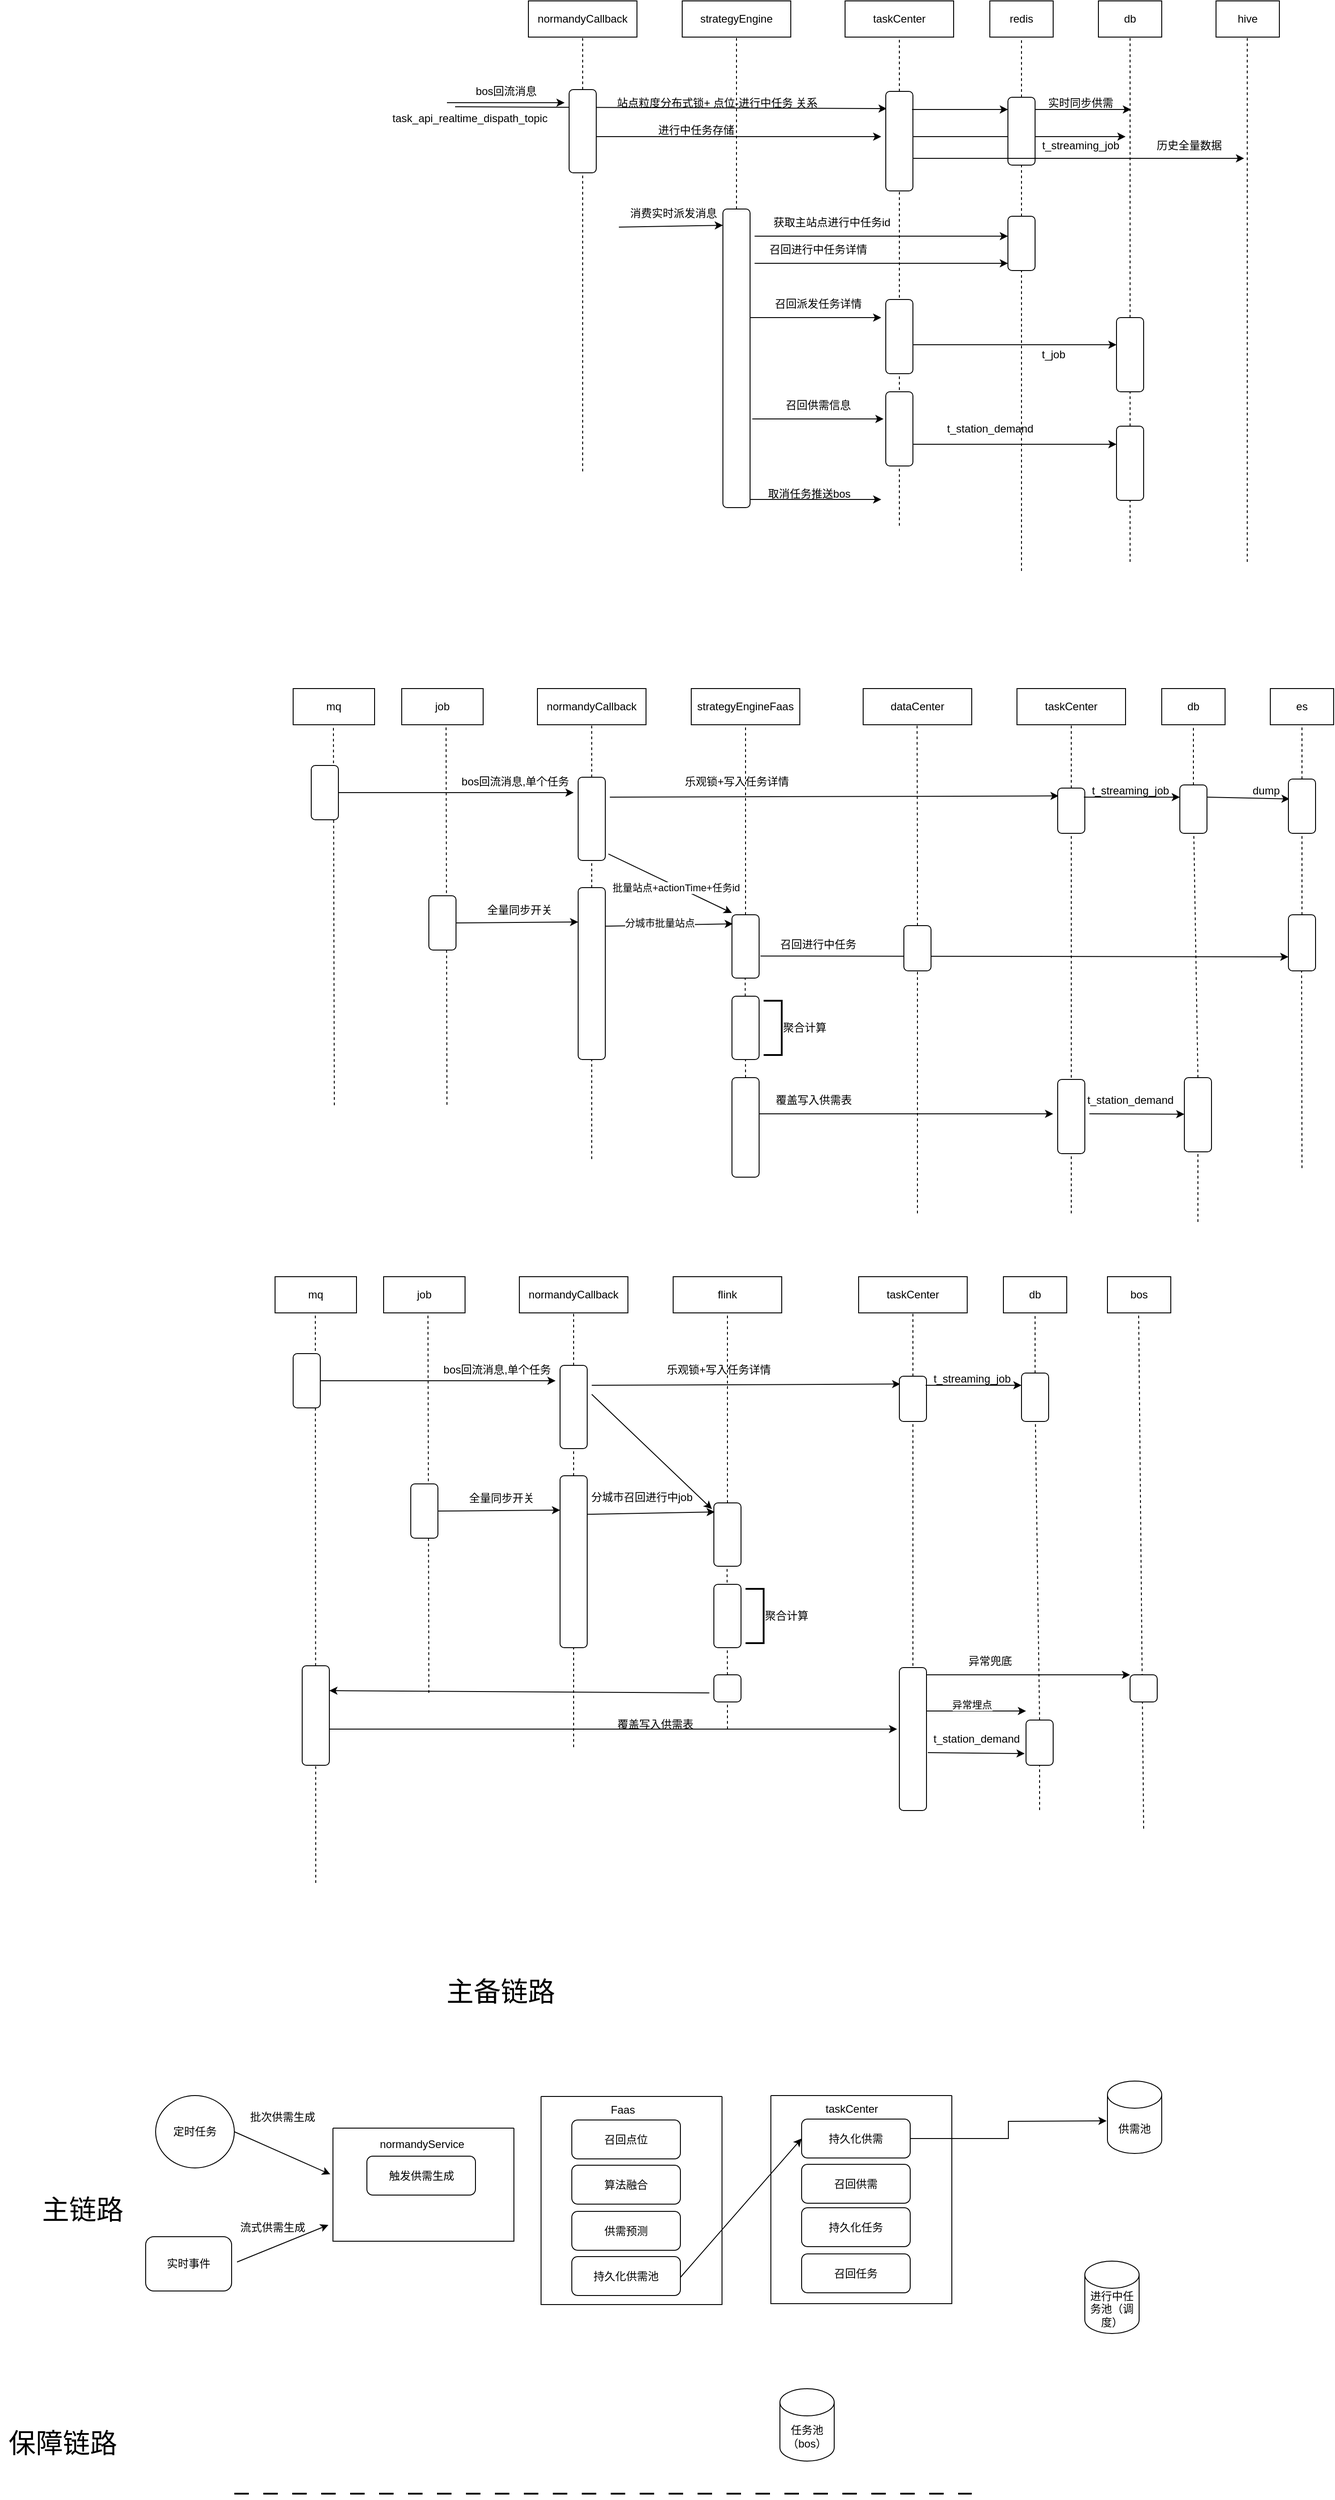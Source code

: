 <mxfile version="22.1.7" type="github">
  <diagram name="Page-1" id="b5c7aztyqT4D3_MfnT8D">
    <mxGraphModel dx="2362" dy="862" grid="0" gridSize="10" guides="1" tooltips="1" connect="1" arrows="1" fold="1" page="0" pageScale="1" pageWidth="850" pageHeight="1100" math="0" shadow="0">
      <root>
        <mxCell id="0" />
        <mxCell id="1" parent="0" />
        <mxCell id="7b0p1Mp8p-Ngd0mBVlGu-1" value="normandyCallback" style="rounded=0;whiteSpace=wrap;html=1;" parent="1" vertex="1">
          <mxGeometry x="90" y="80" width="120" height="40" as="geometry" />
        </mxCell>
        <mxCell id="7b0p1Mp8p-Ngd0mBVlGu-2" value="strategyEngine" style="rounded=0;whiteSpace=wrap;html=1;" parent="1" vertex="1">
          <mxGeometry x="260" y="80" width="120" height="40" as="geometry" />
        </mxCell>
        <mxCell id="7b0p1Mp8p-Ngd0mBVlGu-3" value="taskCenter" style="rounded=0;whiteSpace=wrap;html=1;" parent="1" vertex="1">
          <mxGeometry x="440" y="80" width="120" height="40" as="geometry" />
        </mxCell>
        <mxCell id="7b0p1Mp8p-Ngd0mBVlGu-5" value="redis" style="rounded=0;whiteSpace=wrap;html=1;" parent="1" vertex="1">
          <mxGeometry x="600" y="80" width="70" height="40" as="geometry" />
        </mxCell>
        <mxCell id="7b0p1Mp8p-Ngd0mBVlGu-7" value="" style="endArrow=none;dashed=1;html=1;rounded=0;entryX=0.5;entryY=1;entryDx=0;entryDy=0;" parent="1" source="7b0p1Mp8p-Ngd0mBVlGu-24" target="7b0p1Mp8p-Ngd0mBVlGu-1" edge="1">
          <mxGeometry width="50" height="50" relative="1" as="geometry">
            <mxPoint x="150" y="600" as="sourcePoint" />
            <mxPoint x="460" y="310" as="targetPoint" />
          </mxGeometry>
        </mxCell>
        <mxCell id="7b0p1Mp8p-Ngd0mBVlGu-8" value="" style="endArrow=none;dashed=1;html=1;rounded=0;entryX=0.5;entryY=1;entryDx=0;entryDy=0;" parent="1" source="7b0p1Mp8p-Ngd0mBVlGu-34" target="7b0p1Mp8p-Ngd0mBVlGu-2" edge="1">
          <mxGeometry width="50" height="50" relative="1" as="geometry">
            <mxPoint x="320" y="620" as="sourcePoint" />
            <mxPoint x="160" y="130" as="targetPoint" />
            <Array as="points" />
          </mxGeometry>
        </mxCell>
        <mxCell id="7b0p1Mp8p-Ngd0mBVlGu-10" value="" style="endArrow=none;dashed=1;html=1;rounded=0;" parent="1" source="7b0p1Mp8p-Ngd0mBVlGu-26" edge="1">
          <mxGeometry width="50" height="50" relative="1" as="geometry">
            <mxPoint x="499.5" y="610" as="sourcePoint" />
            <mxPoint x="500" y="120" as="targetPoint" />
            <Array as="points" />
          </mxGeometry>
        </mxCell>
        <mxCell id="7b0p1Mp8p-Ngd0mBVlGu-13" value="" style="endArrow=none;dashed=1;html=1;rounded=0;" parent="1" source="7b0p1Mp8p-Ngd0mBVlGu-28" edge="1">
          <mxGeometry width="50" height="50" relative="1" as="geometry">
            <mxPoint x="634.5" y="600" as="sourcePoint" />
            <mxPoint x="635" y="120" as="targetPoint" />
            <Array as="points" />
          </mxGeometry>
        </mxCell>
        <mxCell id="7b0p1Mp8p-Ngd0mBVlGu-15" value="" style="endArrow=classic;html=1;rounded=0;" parent="1" edge="1">
          <mxGeometry width="50" height="50" relative="1" as="geometry">
            <mxPoint y="192.5" as="sourcePoint" />
            <mxPoint x="130" y="192.5" as="targetPoint" />
          </mxGeometry>
        </mxCell>
        <mxCell id="7b0p1Mp8p-Ngd0mBVlGu-16" value="bos回流消息" style="text;html=1;align=center;verticalAlign=middle;resizable=0;points=[];autosize=1;strokeColor=none;fillColor=none;" parent="1" vertex="1">
          <mxGeometry x="20" y="165" width="90" height="30" as="geometry" />
        </mxCell>
        <mxCell id="7b0p1Mp8p-Ngd0mBVlGu-18" value="task_api_realtime_dispath_topic" style="text;html=1;align=center;verticalAlign=middle;resizable=0;points=[];autosize=1;strokeColor=none;fillColor=none;" parent="1" vertex="1">
          <mxGeometry x="-70" y="195" width="190" height="30" as="geometry" />
        </mxCell>
        <mxCell id="7b0p1Mp8p-Ngd0mBVlGu-20" value="" style="endArrow=classic;html=1;rounded=0;entryX=0.033;entryY=0.173;entryDx=0;entryDy=0;entryPerimeter=0;" parent="1" target="7b0p1Mp8p-Ngd0mBVlGu-26" edge="1">
          <mxGeometry width="50" height="50" relative="1" as="geometry">
            <mxPoint x="8.99" y="197.02" as="sourcePoint" />
            <mxPoint x="475.0" y="194.995" as="targetPoint" />
            <Array as="points" />
          </mxGeometry>
        </mxCell>
        <mxCell id="7b0p1Mp8p-Ngd0mBVlGu-21" value="站点粒度分布式锁+ 点位-进行中任务 关系&amp;nbsp;" style="text;html=1;align=center;verticalAlign=middle;resizable=0;points=[];autosize=1;strokeColor=none;fillColor=none;" parent="1" vertex="1">
          <mxGeometry x="175" y="178" width="250" height="30" as="geometry" />
        </mxCell>
        <mxCell id="7b0p1Mp8p-Ngd0mBVlGu-22" value="" style="endArrow=classic;html=1;rounded=0;" parent="1" edge="1">
          <mxGeometry width="50" height="50" relative="1" as="geometry">
            <mxPoint x="150" y="230" as="sourcePoint" />
            <mxPoint x="480" y="230" as="targetPoint" />
          </mxGeometry>
        </mxCell>
        <mxCell id="7b0p1Mp8p-Ngd0mBVlGu-23" value="进行中任务存储" style="text;html=1;align=center;verticalAlign=middle;resizable=0;points=[];autosize=1;strokeColor=none;fillColor=none;" parent="1" vertex="1">
          <mxGeometry x="220" y="208" width="110" height="30" as="geometry" />
        </mxCell>
        <mxCell id="7b0p1Mp8p-Ngd0mBVlGu-25" value="" style="endArrow=none;dashed=1;html=1;rounded=0;entryX=0.5;entryY=1;entryDx=0;entryDy=0;" parent="1" target="7b0p1Mp8p-Ngd0mBVlGu-24" edge="1">
          <mxGeometry width="50" height="50" relative="1" as="geometry">
            <mxPoint x="150" y="600" as="sourcePoint" />
            <mxPoint x="150" y="120" as="targetPoint" />
          </mxGeometry>
        </mxCell>
        <mxCell id="7b0p1Mp8p-Ngd0mBVlGu-24" value="" style="rounded=1;whiteSpace=wrap;html=1;" parent="1" vertex="1">
          <mxGeometry x="135" y="178" width="30" height="92" as="geometry" />
        </mxCell>
        <mxCell id="7b0p1Mp8p-Ngd0mBVlGu-27" value="" style="endArrow=none;dashed=1;html=1;rounded=0;" parent="1" target="7b0p1Mp8p-Ngd0mBVlGu-26" edge="1">
          <mxGeometry width="50" height="50" relative="1" as="geometry">
            <mxPoint x="500" y="660" as="sourcePoint" />
            <mxPoint x="500" y="120" as="targetPoint" />
            <Array as="points" />
          </mxGeometry>
        </mxCell>
        <mxCell id="7b0p1Mp8p-Ngd0mBVlGu-26" value="" style="rounded=1;whiteSpace=wrap;html=1;" parent="1" vertex="1">
          <mxGeometry x="485" y="180" width="30" height="110" as="geometry" />
        </mxCell>
        <mxCell id="7b0p1Mp8p-Ngd0mBVlGu-29" value="" style="endArrow=classic;html=1;rounded=0;entryX=0.958;entryY=0.933;entryDx=0;entryDy=0;entryPerimeter=0;" parent="1" target="7b0p1Mp8p-Ngd0mBVlGu-30" edge="1">
          <mxGeometry width="50" height="50" relative="1" as="geometry">
            <mxPoint x="190" y="330" as="sourcePoint" />
            <mxPoint x="325" y="330" as="targetPoint" />
          </mxGeometry>
        </mxCell>
        <mxCell id="7b0p1Mp8p-Ngd0mBVlGu-30" value="消费实时派发消息" style="text;html=1;align=center;verticalAlign=middle;resizable=0;points=[];autosize=1;strokeColor=none;fillColor=none;" parent="1" vertex="1">
          <mxGeometry x="190" y="300" width="120" height="30" as="geometry" />
        </mxCell>
        <mxCell id="7b0p1Mp8p-Ngd0mBVlGu-35" value="" style="endArrow=none;dashed=1;html=1;rounded=0;entryX=0.5;entryY=1;entryDx=0;entryDy=0;" parent="1" target="7b0p1Mp8p-Ngd0mBVlGu-34" edge="1">
          <mxGeometry width="50" height="50" relative="1" as="geometry">
            <mxPoint x="320" y="620" as="sourcePoint" />
            <mxPoint x="320" y="120" as="targetPoint" />
            <Array as="points" />
          </mxGeometry>
        </mxCell>
        <mxCell id="7b0p1Mp8p-Ngd0mBVlGu-34" value="" style="rounded=1;whiteSpace=wrap;html=1;" parent="1" vertex="1">
          <mxGeometry x="305" y="310" width="30" height="330" as="geometry" />
        </mxCell>
        <mxCell id="7b0p1Mp8p-Ngd0mBVlGu-38" value="" style="endArrow=classic;html=1;rounded=0;" parent="1" edge="1">
          <mxGeometry width="50" height="50" relative="1" as="geometry">
            <mxPoint x="340" y="340" as="sourcePoint" />
            <mxPoint x="620" y="340" as="targetPoint" />
          </mxGeometry>
        </mxCell>
        <mxCell id="7b0p1Mp8p-Ngd0mBVlGu-39" value="获取主站点进行中任务id" style="text;html=1;align=center;verticalAlign=middle;resizable=0;points=[];autosize=1;strokeColor=none;fillColor=none;" parent="1" vertex="1">
          <mxGeometry x="350" y="310" width="150" height="30" as="geometry" />
        </mxCell>
        <mxCell id="7b0p1Mp8p-Ngd0mBVlGu-40" value="" style="rounded=1;whiteSpace=wrap;html=1;" parent="1" vertex="1">
          <mxGeometry x="485" y="410" width="30" height="82" as="geometry" />
        </mxCell>
        <mxCell id="7b0p1Mp8p-Ngd0mBVlGu-41" value="" style="endArrow=classic;html=1;rounded=0;" parent="1" edge="1">
          <mxGeometry width="50" height="50" relative="1" as="geometry">
            <mxPoint x="335" y="430" as="sourcePoint" />
            <mxPoint x="480" y="430" as="targetPoint" />
          </mxGeometry>
        </mxCell>
        <mxCell id="7b0p1Mp8p-Ngd0mBVlGu-42" value="召回派发任务详情" style="text;html=1;align=center;verticalAlign=middle;resizable=0;points=[];autosize=1;strokeColor=none;fillColor=none;" parent="1" vertex="1">
          <mxGeometry x="350" y="400" width="120" height="30" as="geometry" />
        </mxCell>
        <mxCell id="7b0p1Mp8p-Ngd0mBVlGu-43" value="db" style="rounded=0;whiteSpace=wrap;html=1;" parent="1" vertex="1">
          <mxGeometry x="720" y="80" width="70" height="40" as="geometry" />
        </mxCell>
        <mxCell id="7b0p1Mp8p-Ngd0mBVlGu-44" value="" style="endArrow=classic;html=1;rounded=0;" parent="1" edge="1">
          <mxGeometry width="50" height="50" relative="1" as="geometry">
            <mxPoint x="515" y="230" as="sourcePoint" />
            <mxPoint x="750" y="230" as="targetPoint" />
          </mxGeometry>
        </mxCell>
        <mxCell id="7b0p1Mp8p-Ngd0mBVlGu-45" value="" style="endArrow=none;dashed=1;html=1;rounded=0;entryX=0.5;entryY=1;entryDx=0;entryDy=0;" parent="1" target="7b0p1Mp8p-Ngd0mBVlGu-43" edge="1">
          <mxGeometry width="50" height="50" relative="1" as="geometry">
            <mxPoint x="755" y="700" as="sourcePoint" />
            <mxPoint x="760" y="208" as="targetPoint" />
            <Array as="points" />
          </mxGeometry>
        </mxCell>
        <mxCell id="7b0p1Mp8p-Ngd0mBVlGu-47" value="" style="endArrow=classic;html=1;rounded=0;" parent="1" edge="1">
          <mxGeometry width="50" height="50" relative="1" as="geometry">
            <mxPoint x="515" y="460" as="sourcePoint" />
            <mxPoint x="740" y="460" as="targetPoint" />
          </mxGeometry>
        </mxCell>
        <mxCell id="7b0p1Mp8p-Ngd0mBVlGu-52" value="" style="rounded=1;whiteSpace=wrap;html=1;" parent="1" vertex="1">
          <mxGeometry x="740" y="430" width="30" height="82" as="geometry" />
        </mxCell>
        <mxCell id="7b0p1Mp8p-Ngd0mBVlGu-56" value="t_job" style="text;html=1;align=center;verticalAlign=middle;resizable=0;points=[];autosize=1;strokeColor=none;fillColor=none;" parent="1" vertex="1">
          <mxGeometry x="645" y="456" width="50" height="30" as="geometry" />
        </mxCell>
        <mxCell id="7b0p1Mp8p-Ngd0mBVlGu-57" value="" style="endArrow=none;dashed=1;html=1;rounded=0;" parent="1" source="7b0p1Mp8p-Ngd0mBVlGu-37" target="7b0p1Mp8p-Ngd0mBVlGu-28" edge="1">
          <mxGeometry width="50" height="50" relative="1" as="geometry">
            <mxPoint x="634.5" y="600" as="sourcePoint" />
            <mxPoint x="635" y="120" as="targetPoint" />
            <Array as="points" />
          </mxGeometry>
        </mxCell>
        <mxCell id="7b0p1Mp8p-Ngd0mBVlGu-28" value="" style="rounded=1;whiteSpace=wrap;html=1;" parent="1" vertex="1">
          <mxGeometry x="620" y="186.5" width="30" height="75" as="geometry" />
        </mxCell>
        <mxCell id="7b0p1Mp8p-Ngd0mBVlGu-59" value="" style="endArrow=none;dashed=1;html=1;rounded=0;" parent="1" target="7b0p1Mp8p-Ngd0mBVlGu-37" edge="1">
          <mxGeometry width="50" height="50" relative="1" as="geometry">
            <mxPoint x="635" y="710" as="sourcePoint" />
            <mxPoint x="635" y="225" as="targetPoint" />
            <Array as="points" />
          </mxGeometry>
        </mxCell>
        <mxCell id="7b0p1Mp8p-Ngd0mBVlGu-37" value="" style="rounded=1;whiteSpace=wrap;html=1;" parent="1" vertex="1">
          <mxGeometry x="620" y="318" width="30" height="60" as="geometry" />
        </mxCell>
        <mxCell id="7b0p1Mp8p-Ngd0mBVlGu-60" value="" style="rounded=1;whiteSpace=wrap;html=1;" parent="1" vertex="1">
          <mxGeometry x="485" y="512" width="30" height="82" as="geometry" />
        </mxCell>
        <mxCell id="7b0p1Mp8p-Ngd0mBVlGu-61" value="召回供需信息" style="text;html=1;align=center;verticalAlign=middle;resizable=0;points=[];autosize=1;strokeColor=none;fillColor=none;" parent="1" vertex="1">
          <mxGeometry x="360" y="512" width="100" height="30" as="geometry" />
        </mxCell>
        <mxCell id="7b0p1Mp8p-Ngd0mBVlGu-62" value="" style="endArrow=classic;html=1;rounded=0;" parent="1" edge="1">
          <mxGeometry width="50" height="50" relative="1" as="geometry">
            <mxPoint x="337.5" y="542" as="sourcePoint" />
            <mxPoint x="482.5" y="542" as="targetPoint" />
          </mxGeometry>
        </mxCell>
        <mxCell id="7b0p1Mp8p-Ngd0mBVlGu-63" value="" style="rounded=1;whiteSpace=wrap;html=1;" parent="1" vertex="1">
          <mxGeometry x="740" y="550" width="30" height="82" as="geometry" />
        </mxCell>
        <mxCell id="7b0p1Mp8p-Ngd0mBVlGu-64" value="" style="endArrow=classic;html=1;rounded=0;" parent="1" edge="1">
          <mxGeometry width="50" height="50" relative="1" as="geometry">
            <mxPoint x="515" y="570" as="sourcePoint" />
            <mxPoint x="740" y="570" as="targetPoint" />
          </mxGeometry>
        </mxCell>
        <mxCell id="7b0p1Mp8p-Ngd0mBVlGu-65" value="t_station_demand" style="text;html=1;align=center;verticalAlign=middle;resizable=0;points=[];autosize=1;strokeColor=none;fillColor=none;" parent="1" vertex="1">
          <mxGeometry x="540" y="538" width="120" height="30" as="geometry" />
        </mxCell>
        <mxCell id="7b0p1Mp8p-Ngd0mBVlGu-66" value="" style="endArrow=classic;html=1;rounded=0;" parent="1" edge="1">
          <mxGeometry width="50" height="50" relative="1" as="geometry">
            <mxPoint x="335" y="631" as="sourcePoint" />
            <mxPoint x="480" y="631" as="targetPoint" />
          </mxGeometry>
        </mxCell>
        <mxCell id="7b0p1Mp8p-Ngd0mBVlGu-67" value="取消任务推送bos" style="text;html=1;align=center;verticalAlign=middle;resizable=0;points=[];autosize=1;strokeColor=none;fillColor=none;" parent="1" vertex="1">
          <mxGeometry x="345" y="610" width="110" height="30" as="geometry" />
        </mxCell>
        <mxCell id="7b0p1Mp8p-Ngd0mBVlGu-72" value="" style="endArrow=classic;html=1;rounded=0;" parent="1" edge="1">
          <mxGeometry width="50" height="50" relative="1" as="geometry">
            <mxPoint x="340" y="370" as="sourcePoint" />
            <mxPoint x="620" y="370" as="targetPoint" />
          </mxGeometry>
        </mxCell>
        <mxCell id="7b0p1Mp8p-Ngd0mBVlGu-73" value="召回进行中任务详情" style="text;html=1;align=center;verticalAlign=middle;resizable=0;points=[];autosize=1;strokeColor=none;fillColor=none;" parent="1" vertex="1">
          <mxGeometry x="345" y="340" width="130" height="30" as="geometry" />
        </mxCell>
        <mxCell id="7b0p1Mp8p-Ngd0mBVlGu-74" value="" style="endArrow=classic;html=1;rounded=0;entryX=0.033;entryY=0.6;entryDx=0;entryDy=0;entryPerimeter=0;" parent="1" edge="1">
          <mxGeometry width="50" height="50" relative="1" as="geometry">
            <mxPoint x="514" y="200" as="sourcePoint" />
            <mxPoint x="620" y="200" as="targetPoint" />
          </mxGeometry>
        </mxCell>
        <mxCell id="7b0p1Mp8p-Ngd0mBVlGu-77" value="t_streaming_job" style="text;html=1;align=center;verticalAlign=middle;resizable=0;points=[];autosize=1;strokeColor=none;fillColor=none;" parent="1" vertex="1">
          <mxGeometry x="645" y="225" width="110" height="30" as="geometry" />
        </mxCell>
        <mxCell id="7b0p1Mp8p-Ngd0mBVlGu-78" value="" style="endArrow=classic;html=1;rounded=0;entryX=0.033;entryY=0.6;entryDx=0;entryDy=0;entryPerimeter=0;" parent="1" edge="1">
          <mxGeometry width="50" height="50" relative="1" as="geometry">
            <mxPoint x="650" y="200" as="sourcePoint" />
            <mxPoint x="756" y="200" as="targetPoint" />
          </mxGeometry>
        </mxCell>
        <mxCell id="7b0p1Mp8p-Ngd0mBVlGu-79" value="实时同步供需" style="text;html=1;align=center;verticalAlign=middle;resizable=0;points=[];autosize=1;strokeColor=none;fillColor=none;" parent="1" vertex="1">
          <mxGeometry x="650" y="177.5" width="100" height="30" as="geometry" />
        </mxCell>
        <mxCell id="7b0p1Mp8p-Ngd0mBVlGu-81" value="hive" style="rounded=0;whiteSpace=wrap;html=1;" parent="1" vertex="1">
          <mxGeometry x="850" y="80" width="70" height="40" as="geometry" />
        </mxCell>
        <mxCell id="7b0p1Mp8p-Ngd0mBVlGu-82" value="" style="endArrow=none;dashed=1;html=1;rounded=0;entryX=0.5;entryY=1;entryDx=0;entryDy=0;" parent="1" edge="1">
          <mxGeometry width="50" height="50" relative="1" as="geometry">
            <mxPoint x="884.5" y="700" as="sourcePoint" />
            <mxPoint x="884.5" y="120" as="targetPoint" />
            <Array as="points" />
          </mxGeometry>
        </mxCell>
        <mxCell id="7b0p1Mp8p-Ngd0mBVlGu-84" value="" style="endArrow=classic;html=1;rounded=0;" parent="1" edge="1">
          <mxGeometry width="50" height="50" relative="1" as="geometry">
            <mxPoint x="515" y="254" as="sourcePoint" />
            <mxPoint x="881" y="254" as="targetPoint" />
          </mxGeometry>
        </mxCell>
        <mxCell id="7b0p1Mp8p-Ngd0mBVlGu-85" value="历史全量数据" style="text;html=1;align=center;verticalAlign=middle;resizable=0;points=[];autosize=1;strokeColor=none;fillColor=none;" parent="1" vertex="1">
          <mxGeometry x="770" y="225" width="100" height="30" as="geometry" />
        </mxCell>
        <mxCell id="x3i6QHXwzPUDBxG21b24-1" value="normandyCallback" style="rounded=0;whiteSpace=wrap;html=1;" parent="1" vertex="1">
          <mxGeometry x="100" y="840" width="120" height="40" as="geometry" />
        </mxCell>
        <mxCell id="x3i6QHXwzPUDBxG21b24-2" value="strategyEngineFaas" style="rounded=0;whiteSpace=wrap;html=1;" parent="1" vertex="1">
          <mxGeometry x="270" y="840" width="120" height="40" as="geometry" />
        </mxCell>
        <mxCell id="x3i6QHXwzPUDBxG21b24-3" value="taskCenter" style="rounded=0;whiteSpace=wrap;html=1;" parent="1" vertex="1">
          <mxGeometry x="630" y="840" width="120" height="40" as="geometry" />
        </mxCell>
        <mxCell id="x3i6QHXwzPUDBxG21b24-4" value="db" style="rounded=0;whiteSpace=wrap;html=1;" parent="1" vertex="1">
          <mxGeometry x="790" y="840" width="70" height="40" as="geometry" />
        </mxCell>
        <mxCell id="x3i6QHXwzPUDBxG21b24-5" value="" style="endArrow=none;dashed=1;html=1;rounded=0;entryX=0.5;entryY=1;entryDx=0;entryDy=0;" parent="1" source="x3i6QHXwzPUDBxG21b24-17" target="x3i6QHXwzPUDBxG21b24-1" edge="1">
          <mxGeometry width="50" height="50" relative="1" as="geometry">
            <mxPoint x="160" y="1360" as="sourcePoint" />
            <mxPoint x="470" y="1070" as="targetPoint" />
          </mxGeometry>
        </mxCell>
        <mxCell id="x3i6QHXwzPUDBxG21b24-6" value="" style="endArrow=none;dashed=1;html=1;rounded=0;entryX=0.5;entryY=1;entryDx=0;entryDy=0;" parent="1" source="x3i6QHXwzPUDBxG21b24-23" target="x3i6QHXwzPUDBxG21b24-2" edge="1">
          <mxGeometry width="50" height="50" relative="1" as="geometry">
            <mxPoint x="330" y="1360" as="sourcePoint" />
            <mxPoint x="170" y="890" as="targetPoint" />
            <Array as="points" />
          </mxGeometry>
        </mxCell>
        <mxCell id="x3i6QHXwzPUDBxG21b24-7" value="" style="endArrow=none;dashed=1;html=1;rounded=0;" parent="1" source="x3i6QHXwzPUDBxG21b24-19" edge="1">
          <mxGeometry width="50" height="50" relative="1" as="geometry">
            <mxPoint x="689.5" y="1370" as="sourcePoint" />
            <mxPoint x="690" y="880" as="targetPoint" />
            <Array as="points" />
          </mxGeometry>
        </mxCell>
        <mxCell id="x3i6QHXwzPUDBxG21b24-8" value="" style="endArrow=none;dashed=1;html=1;rounded=0;" parent="1" source="x3i6QHXwzPUDBxG21b24-36" edge="1">
          <mxGeometry width="50" height="50" relative="1" as="geometry">
            <mxPoint x="824.5" y="1360" as="sourcePoint" />
            <mxPoint x="825" y="880" as="targetPoint" />
            <Array as="points" />
          </mxGeometry>
        </mxCell>
        <mxCell id="x3i6QHXwzPUDBxG21b24-9" value="" style="endArrow=classic;html=1;rounded=0;exitX=1;exitY=0.5;exitDx=0;exitDy=0;" parent="1" source="x3i6QHXwzPUDBxG21b24-141" edge="1">
          <mxGeometry width="50" height="50" relative="1" as="geometry">
            <mxPoint x="10" y="952.5" as="sourcePoint" />
            <mxPoint x="140" y="955" as="targetPoint" />
          </mxGeometry>
        </mxCell>
        <mxCell id="x3i6QHXwzPUDBxG21b24-10" value="bos回流消息,单个任务" style="text;html=1;align=center;verticalAlign=middle;resizable=0;points=[];autosize=1;strokeColor=none;fillColor=none;" parent="1" vertex="1">
          <mxGeometry x="5" y="928" width="140" height="30" as="geometry" />
        </mxCell>
        <mxCell id="x3i6QHXwzPUDBxG21b24-12" value="" style="endArrow=classic;html=1;rounded=0;entryX=0.033;entryY=0.173;entryDx=0;entryDy=0;entryPerimeter=0;" parent="1" target="x3i6QHXwzPUDBxG21b24-19" edge="1">
          <mxGeometry width="50" height="50" relative="1" as="geometry">
            <mxPoint x="180" y="960" as="sourcePoint" />
            <mxPoint x="485.0" y="954.995" as="targetPoint" />
            <Array as="points" />
          </mxGeometry>
        </mxCell>
        <mxCell id="x3i6QHXwzPUDBxG21b24-13" value="乐观锁+写入任务详情" style="text;html=1;align=center;verticalAlign=middle;resizable=0;points=[];autosize=1;strokeColor=none;fillColor=none;" parent="1" vertex="1">
          <mxGeometry x="250" y="928" width="140" height="30" as="geometry" />
        </mxCell>
        <mxCell id="x3i6QHXwzPUDBxG21b24-16" value="" style="endArrow=none;dashed=1;html=1;rounded=0;entryX=0.5;entryY=1;entryDx=0;entryDy=0;" parent="1" source="x3i6QHXwzPUDBxG21b24-87" target="x3i6QHXwzPUDBxG21b24-17" edge="1">
          <mxGeometry width="50" height="50" relative="1" as="geometry">
            <mxPoint x="160" y="1360" as="sourcePoint" />
            <mxPoint x="160" y="880" as="targetPoint" />
          </mxGeometry>
        </mxCell>
        <mxCell id="x3i6QHXwzPUDBxG21b24-17" value="" style="rounded=1;whiteSpace=wrap;html=1;" parent="1" vertex="1">
          <mxGeometry x="145" y="938" width="30" height="92" as="geometry" />
        </mxCell>
        <mxCell id="x3i6QHXwzPUDBxG21b24-18" value="" style="endArrow=none;dashed=1;html=1;rounded=0;" parent="1" target="x3i6QHXwzPUDBxG21b24-19" edge="1">
          <mxGeometry width="50" height="50" relative="1" as="geometry">
            <mxPoint x="690" y="1420" as="sourcePoint" />
            <mxPoint x="690" y="880" as="targetPoint" />
            <Array as="points" />
          </mxGeometry>
        </mxCell>
        <mxCell id="x3i6QHXwzPUDBxG21b24-19" value="" style="rounded=1;whiteSpace=wrap;html=1;" parent="1" vertex="1">
          <mxGeometry x="675" y="950" width="30" height="50" as="geometry" />
        </mxCell>
        <mxCell id="x3i6QHXwzPUDBxG21b24-20" value="" style="endArrow=classic;html=1;rounded=0;entryX=0.958;entryY=0.933;entryDx=0;entryDy=0;entryPerimeter=0;exitX=1.113;exitY=0.922;exitDx=0;exitDy=0;exitPerimeter=0;" parent="1" source="x3i6QHXwzPUDBxG21b24-17" edge="1">
          <mxGeometry width="50" height="50" relative="1" as="geometry">
            <mxPoint x="200" y="1090" as="sourcePoint" />
            <mxPoint x="314.96" y="1087.99" as="targetPoint" />
          </mxGeometry>
        </mxCell>
        <mxCell id="x3i6QHXwzPUDBxG21b24-60" value="批量站点+actionTime+任务id" style="edgeLabel;html=1;align=center;verticalAlign=middle;resizable=0;points=[];" parent="x3i6QHXwzPUDBxG21b24-20" vertex="1" connectable="0">
          <mxGeometry x="-0.253" y="-1" relative="1" as="geometry">
            <mxPoint x="24" y="12" as="offset" />
          </mxGeometry>
        </mxCell>
        <mxCell id="x3i6QHXwzPUDBxG21b24-24" value="" style="endArrow=classic;html=1;rounded=0;entryX=0;entryY=0.75;entryDx=0;entryDy=0;exitX=1.047;exitY=0.651;exitDx=0;exitDy=0;exitPerimeter=0;" parent="1" source="x3i6QHXwzPUDBxG21b24-23" target="x3i6QHXwzPUDBxG21b24-33" edge="1">
          <mxGeometry width="50" height="50" relative="1" as="geometry">
            <mxPoint x="345" y="1129.48" as="sourcePoint" />
            <mxPoint x="742.18" y="1129" as="targetPoint" />
          </mxGeometry>
        </mxCell>
        <mxCell id="x3i6QHXwzPUDBxG21b24-29" value="es" style="rounded=0;whiteSpace=wrap;html=1;" parent="1" vertex="1">
          <mxGeometry x="910" y="840" width="70" height="40" as="geometry" />
        </mxCell>
        <mxCell id="x3i6QHXwzPUDBxG21b24-31" value="" style="endArrow=none;dashed=1;html=1;rounded=0;entryX=0.5;entryY=1;entryDx=0;entryDy=0;" parent="1" source="x3i6QHXwzPUDBxG21b24-77" target="x3i6QHXwzPUDBxG21b24-29" edge="1">
          <mxGeometry width="50" height="50" relative="1" as="geometry">
            <mxPoint x="945" y="1460" as="sourcePoint" />
            <mxPoint x="950" y="968" as="targetPoint" />
            <Array as="points" />
          </mxGeometry>
        </mxCell>
        <mxCell id="x3i6QHXwzPUDBxG21b24-35" value="" style="endArrow=none;dashed=1;html=1;rounded=0;exitX=0.5;exitY=0;exitDx=0;exitDy=0;" parent="1" source="x3i6QHXwzPUDBxG21b24-42" target="x3i6QHXwzPUDBxG21b24-36" edge="1">
          <mxGeometry width="50" height="50" relative="1" as="geometry">
            <mxPoint x="825" y="1100" as="sourcePoint" />
            <mxPoint x="825" y="880" as="targetPoint" />
            <Array as="points" />
          </mxGeometry>
        </mxCell>
        <mxCell id="x3i6QHXwzPUDBxG21b24-36" value="" style="rounded=1;whiteSpace=wrap;html=1;" parent="1" vertex="1">
          <mxGeometry x="810" y="946.5" width="30" height="53.5" as="geometry" />
        </mxCell>
        <mxCell id="x3i6QHXwzPUDBxG21b24-39" value="" style="rounded=1;whiteSpace=wrap;html=1;" parent="1" vertex="1">
          <mxGeometry x="675" y="1272" width="30" height="82" as="geometry" />
        </mxCell>
        <mxCell id="x3i6QHXwzPUDBxG21b24-42" value="" style="rounded=1;whiteSpace=wrap;html=1;" parent="1" vertex="1">
          <mxGeometry x="815" y="1270" width="30" height="82" as="geometry" />
        </mxCell>
        <mxCell id="x3i6QHXwzPUDBxG21b24-43" value="" style="endArrow=classic;html=1;rounded=0;" parent="1" edge="1">
          <mxGeometry width="50" height="50" relative="1" as="geometry">
            <mxPoint x="345" y="1310" as="sourcePoint" />
            <mxPoint x="670" y="1310" as="targetPoint" />
          </mxGeometry>
        </mxCell>
        <mxCell id="x3i6QHXwzPUDBxG21b24-44" value="t_station_demand" style="text;html=1;align=center;verticalAlign=middle;resizable=0;points=[];autosize=1;strokeColor=none;fillColor=none;" parent="1" vertex="1">
          <mxGeometry x="695" y="1280" width="120" height="30" as="geometry" />
        </mxCell>
        <mxCell id="x3i6QHXwzPUDBxG21b24-45" value="" style="endArrow=classic;html=1;rounded=0;" parent="1" edge="1">
          <mxGeometry width="50" height="50" relative="1" as="geometry">
            <mxPoint x="710" y="1310" as="sourcePoint" />
            <mxPoint x="815" y="1310.42" as="targetPoint" />
          </mxGeometry>
        </mxCell>
        <mxCell id="x3i6QHXwzPUDBxG21b24-49" value="" style="endArrow=classic;html=1;rounded=0;entryX=0.033;entryY=0.6;entryDx=0;entryDy=0;entryPerimeter=0;" parent="1" edge="1">
          <mxGeometry width="50" height="50" relative="1" as="geometry">
            <mxPoint x="704" y="960" as="sourcePoint" />
            <mxPoint x="810" y="960" as="targetPoint" />
          </mxGeometry>
        </mxCell>
        <mxCell id="x3i6QHXwzPUDBxG21b24-51" value="" style="endArrow=classic;html=1;rounded=0;entryX=1.027;entryY=0.817;entryDx=0;entryDy=0;entryPerimeter=0;" parent="1" target="x3i6QHXwzPUDBxG21b24-52" edge="1">
          <mxGeometry width="50" height="50" relative="1" as="geometry">
            <mxPoint x="840" y="960" as="sourcePoint" />
            <mxPoint x="946" y="960" as="targetPoint" />
          </mxGeometry>
        </mxCell>
        <mxCell id="x3i6QHXwzPUDBxG21b24-52" value="dump" style="text;html=1;align=center;verticalAlign=middle;resizable=0;points=[];autosize=1;strokeColor=none;fillColor=none;" parent="1" vertex="1">
          <mxGeometry x="880" y="937.5" width="50" height="30" as="geometry" />
        </mxCell>
        <mxCell id="x3i6QHXwzPUDBxG21b24-57" value="t_streaming_job" style="text;html=1;align=center;verticalAlign=middle;resizable=0;points=[];autosize=1;strokeColor=none;fillColor=none;" parent="1" vertex="1">
          <mxGeometry x="700" y="937.5" width="110" height="30" as="geometry" />
        </mxCell>
        <mxCell id="x3i6QHXwzPUDBxG21b24-33" value="" style="rounded=1;whiteSpace=wrap;html=1;" parent="1" vertex="1">
          <mxGeometry x="930" y="1090" width="30" height="62" as="geometry" />
        </mxCell>
        <mxCell id="x3i6QHXwzPUDBxG21b24-74" value="" style="rounded=1;whiteSpace=wrap;html=1;" parent="1" vertex="1">
          <mxGeometry x="315" y="1270" width="30" height="110" as="geometry" />
        </mxCell>
        <mxCell id="x3i6QHXwzPUDBxG21b24-75" value="" style="strokeWidth=2;html=1;shape=mxgraph.flowchart.annotation_1;align=left;pointerEvents=1;direction=west;" parent="1" vertex="1">
          <mxGeometry x="350" y="1185" width="20" height="60" as="geometry" />
        </mxCell>
        <mxCell id="x3i6QHXwzPUDBxG21b24-76" value="聚合计算" style="text;html=1;align=center;verticalAlign=middle;resizable=0;points=[];autosize=1;strokeColor=none;fillColor=none;" parent="1" vertex="1">
          <mxGeometry x="360" y="1200" width="70" height="30" as="geometry" />
        </mxCell>
        <mxCell id="x3i6QHXwzPUDBxG21b24-78" value="" style="endArrow=none;dashed=1;html=1;rounded=0;entryX=0.5;entryY=1;entryDx=0;entryDy=0;" parent="1" source="x3i6QHXwzPUDBxG21b24-33" target="x3i6QHXwzPUDBxG21b24-77" edge="1">
          <mxGeometry width="50" height="50" relative="1" as="geometry">
            <mxPoint x="945" y="1070" as="sourcePoint" />
            <mxPoint x="945" y="880" as="targetPoint" />
            <Array as="points" />
          </mxGeometry>
        </mxCell>
        <mxCell id="x3i6QHXwzPUDBxG21b24-77" value="" style="rounded=1;whiteSpace=wrap;html=1;" parent="1" vertex="1">
          <mxGeometry x="930" y="940" width="30" height="60" as="geometry" />
        </mxCell>
        <mxCell id="x3i6QHXwzPUDBxG21b24-88" value="" style="endArrow=none;dashed=1;html=1;rounded=0;entryX=0.5;entryY=1;entryDx=0;entryDy=0;" parent="1" target="x3i6QHXwzPUDBxG21b24-87" edge="1">
          <mxGeometry width="50" height="50" relative="1" as="geometry">
            <mxPoint x="160" y="1360" as="sourcePoint" />
            <mxPoint x="160" y="1030" as="targetPoint" />
          </mxGeometry>
        </mxCell>
        <mxCell id="x3i6QHXwzPUDBxG21b24-87" value="" style="rounded=1;whiteSpace=wrap;html=1;" parent="1" vertex="1">
          <mxGeometry x="145" y="1060" width="30" height="190" as="geometry" />
        </mxCell>
        <mxCell id="x3i6QHXwzPUDBxG21b24-90" value="" style="endArrow=classic;html=1;rounded=0;exitX=1;exitY=0.5;exitDx=0;exitDy=0;" parent="1" source="x3i6QHXwzPUDBxG21b24-98" edge="1">
          <mxGeometry width="50" height="50" relative="1" as="geometry">
            <mxPoint x="30" y="1100" as="sourcePoint" />
            <mxPoint x="145" y="1098" as="targetPoint" />
          </mxGeometry>
        </mxCell>
        <mxCell id="x3i6QHXwzPUDBxG21b24-91" value="全量同步开关" style="text;html=1;align=center;verticalAlign=middle;resizable=0;points=[];autosize=1;strokeColor=none;fillColor=none;" parent="1" vertex="1">
          <mxGeometry x="30" y="1070" width="100" height="30" as="geometry" />
        </mxCell>
        <mxCell id="x3i6QHXwzPUDBxG21b24-96" value="job" style="rounded=0;whiteSpace=wrap;html=1;" parent="1" vertex="1">
          <mxGeometry x="-50" y="840" width="90" height="40" as="geometry" />
        </mxCell>
        <mxCell id="x3i6QHXwzPUDBxG21b24-97" value="" style="endArrow=none;dashed=1;html=1;rounded=0;entryX=0.5;entryY=1;entryDx=0;entryDy=0;" parent="1" edge="1">
          <mxGeometry width="50" height="50" relative="1" as="geometry">
            <mxPoint y="1300" as="sourcePoint" />
            <mxPoint x="-1" y="879.5" as="targetPoint" />
          </mxGeometry>
        </mxCell>
        <mxCell id="x3i6QHXwzPUDBxG21b24-98" value="" style="rounded=1;whiteSpace=wrap;html=1;" parent="1" vertex="1">
          <mxGeometry x="-20" y="1069" width="30" height="60" as="geometry" />
        </mxCell>
        <mxCell id="x3i6QHXwzPUDBxG21b24-23" value="" style="rounded=1;whiteSpace=wrap;html=1;" parent="1" vertex="1">
          <mxGeometry x="315" y="1090" width="30" height="70" as="geometry" />
        </mxCell>
        <mxCell id="x3i6QHXwzPUDBxG21b24-104" value="" style="endArrow=none;dashed=1;html=1;rounded=0;" parent="1" edge="1">
          <mxGeometry width="50" height="50" relative="1" as="geometry">
            <mxPoint x="825" y="1105" as="sourcePoint" />
            <mxPoint x="825" y="1105" as="targetPoint" />
            <Array as="points" />
          </mxGeometry>
        </mxCell>
        <mxCell id="x3i6QHXwzPUDBxG21b24-106" value="" style="endArrow=none;dashed=1;html=1;rounded=0;" parent="1" edge="1">
          <mxGeometry width="50" height="50" relative="1" as="geometry">
            <mxPoint x="830" y="1429.5" as="sourcePoint" />
            <mxPoint x="830" y="1352" as="targetPoint" />
            <Array as="points" />
          </mxGeometry>
        </mxCell>
        <mxCell id="x3i6QHXwzPUDBxG21b24-109" value="" style="endArrow=classic;html=1;rounded=0;exitX=1;exitY=0.5;exitDx=0;exitDy=0;entryX=0.033;entryY=0.891;entryDx=0;entryDy=0;entryPerimeter=0;" parent="1" edge="1">
          <mxGeometry width="50" height="50" relative="1" as="geometry">
            <mxPoint x="175" y="1102.63" as="sourcePoint" />
            <mxPoint x="315.99" y="1100.0" as="targetPoint" />
          </mxGeometry>
        </mxCell>
        <mxCell id="x3i6QHXwzPUDBxG21b24-111" value="分城市批量站点" style="edgeLabel;html=1;align=center;verticalAlign=middle;resizable=0;points=[];" parent="x3i6QHXwzPUDBxG21b24-109" vertex="1" connectable="0">
          <mxGeometry x="-0.157" relative="1" as="geometry">
            <mxPoint y="-3" as="offset" />
          </mxGeometry>
        </mxCell>
        <mxCell id="x3i6QHXwzPUDBxG21b24-118" value="" style="endArrow=none;dashed=1;html=1;rounded=0;entryX=0.5;entryY=1;entryDx=0;entryDy=0;" parent="1" edge="1">
          <mxGeometry width="50" height="50" relative="1" as="geometry">
            <mxPoint x="330" y="1270" as="sourcePoint" />
            <mxPoint x="329.6" y="1160" as="targetPoint" />
            <Array as="points" />
          </mxGeometry>
        </mxCell>
        <mxCell id="x3i6QHXwzPUDBxG21b24-120" value="" style="rounded=1;whiteSpace=wrap;html=1;" parent="1" vertex="1">
          <mxGeometry x="315" y="1180" width="30" height="70" as="geometry" />
        </mxCell>
        <mxCell id="x3i6QHXwzPUDBxG21b24-123" value="覆盖写入供需表" style="text;html=1;align=center;verticalAlign=middle;resizable=0;points=[];autosize=1;strokeColor=none;fillColor=none;" parent="1" vertex="1">
          <mxGeometry x="350" y="1280" width="110" height="30" as="geometry" />
        </mxCell>
        <mxCell id="x3i6QHXwzPUDBxG21b24-128" value="" style="endArrow=none;dashed=1;html=1;rounded=0;entryX=0.5;entryY=1;entryDx=0;entryDy=0;" parent="1" edge="1">
          <mxGeometry width="50" height="50" relative="1" as="geometry">
            <mxPoint x="945" y="1370" as="sourcePoint" />
            <mxPoint x="944.6" y="1152" as="targetPoint" />
            <Array as="points" />
          </mxGeometry>
        </mxCell>
        <mxCell id="x3i6QHXwzPUDBxG21b24-131" value="dataCenter" style="rounded=0;whiteSpace=wrap;html=1;" parent="1" vertex="1">
          <mxGeometry x="460" y="840" width="120" height="40" as="geometry" />
        </mxCell>
        <mxCell id="x3i6QHXwzPUDBxG21b24-132" value="" style="endArrow=none;dashed=1;html=1;rounded=0;" parent="1" edge="1">
          <mxGeometry width="50" height="50" relative="1" as="geometry">
            <mxPoint x="520" y="1040" as="sourcePoint" />
            <mxPoint x="519.6" y="880" as="targetPoint" />
            <Array as="points" />
          </mxGeometry>
        </mxCell>
        <mxCell id="x3i6QHXwzPUDBxG21b24-134" value="" style="endArrow=none;dashed=1;html=1;rounded=0;" parent="1" source="x3i6QHXwzPUDBxG21b24-135" edge="1">
          <mxGeometry width="50" height="50" relative="1" as="geometry">
            <mxPoint x="520" y="1420" as="sourcePoint" />
            <mxPoint x="520" y="1040" as="targetPoint" />
            <Array as="points" />
          </mxGeometry>
        </mxCell>
        <mxCell id="x3i6QHXwzPUDBxG21b24-136" value="" style="endArrow=none;dashed=1;html=1;rounded=0;" parent="1" target="x3i6QHXwzPUDBxG21b24-135" edge="1">
          <mxGeometry width="50" height="50" relative="1" as="geometry">
            <mxPoint x="520" y="1420" as="sourcePoint" />
            <mxPoint x="520" y="1040" as="targetPoint" />
            <Array as="points" />
          </mxGeometry>
        </mxCell>
        <mxCell id="x3i6QHXwzPUDBxG21b24-135" value="" style="rounded=1;whiteSpace=wrap;html=1;" parent="1" vertex="1">
          <mxGeometry x="505" y="1102" width="30" height="50" as="geometry" />
        </mxCell>
        <mxCell id="x3i6QHXwzPUDBxG21b24-137" value="召回进行中任务" style="text;html=1;align=center;verticalAlign=middle;resizable=0;points=[];autosize=1;strokeColor=none;fillColor=none;" parent="1" vertex="1">
          <mxGeometry x="355" y="1108" width="110" height="30" as="geometry" />
        </mxCell>
        <mxCell id="x3i6QHXwzPUDBxG21b24-139" value="mq" style="rounded=0;whiteSpace=wrap;html=1;" parent="1" vertex="1">
          <mxGeometry x="-170" y="840" width="90" height="40" as="geometry" />
        </mxCell>
        <mxCell id="x3i6QHXwzPUDBxG21b24-140" value="" style="endArrow=none;dashed=1;html=1;rounded=0;entryX=0.5;entryY=1;entryDx=0;entryDy=0;" parent="1" edge="1">
          <mxGeometry width="50" height="50" relative="1" as="geometry">
            <mxPoint x="-124.5" y="1300.5" as="sourcePoint" />
            <mxPoint x="-125.5" y="880" as="targetPoint" />
          </mxGeometry>
        </mxCell>
        <mxCell id="x3i6QHXwzPUDBxG21b24-141" value="" style="rounded=1;whiteSpace=wrap;html=1;" parent="1" vertex="1">
          <mxGeometry x="-150" y="925" width="30" height="60" as="geometry" />
        </mxCell>
        <mxCell id="x3i6QHXwzPUDBxG21b24-144" value="normandyCallback" style="rounded=0;whiteSpace=wrap;html=1;" parent="1" vertex="1">
          <mxGeometry x="80" y="1490" width="120" height="40" as="geometry" />
        </mxCell>
        <mxCell id="x3i6QHXwzPUDBxG21b24-145" value="flink" style="rounded=0;whiteSpace=wrap;html=1;" parent="1" vertex="1">
          <mxGeometry x="250" y="1490" width="120" height="40" as="geometry" />
        </mxCell>
        <mxCell id="x3i6QHXwzPUDBxG21b24-146" value="taskCenter" style="rounded=0;whiteSpace=wrap;html=1;" parent="1" vertex="1">
          <mxGeometry x="455" y="1490" width="120" height="40" as="geometry" />
        </mxCell>
        <mxCell id="x3i6QHXwzPUDBxG21b24-147" value="db" style="rounded=0;whiteSpace=wrap;html=1;" parent="1" vertex="1">
          <mxGeometry x="615" y="1490" width="70" height="40" as="geometry" />
        </mxCell>
        <mxCell id="x3i6QHXwzPUDBxG21b24-148" value="" style="endArrow=none;dashed=1;html=1;rounded=0;entryX=0.5;entryY=1;entryDx=0;entryDy=0;" parent="1" source="x3i6QHXwzPUDBxG21b24-157" target="x3i6QHXwzPUDBxG21b24-144" edge="1">
          <mxGeometry width="50" height="50" relative="1" as="geometry">
            <mxPoint x="140" y="2010" as="sourcePoint" />
            <mxPoint x="450" y="1720" as="targetPoint" />
          </mxGeometry>
        </mxCell>
        <mxCell id="x3i6QHXwzPUDBxG21b24-149" value="" style="endArrow=none;dashed=1;html=1;rounded=0;entryX=0.5;entryY=1;entryDx=0;entryDy=0;" parent="1" source="x3i6QHXwzPUDBxG21b24-189" target="x3i6QHXwzPUDBxG21b24-145" edge="1">
          <mxGeometry width="50" height="50" relative="1" as="geometry">
            <mxPoint x="310" y="2010" as="sourcePoint" />
            <mxPoint x="150" y="1540" as="targetPoint" />
            <Array as="points" />
          </mxGeometry>
        </mxCell>
        <mxCell id="x3i6QHXwzPUDBxG21b24-150" value="" style="endArrow=none;dashed=1;html=1;rounded=0;" parent="1" source="x3i6QHXwzPUDBxG21b24-159" edge="1">
          <mxGeometry width="50" height="50" relative="1" as="geometry">
            <mxPoint x="514.5" y="2020" as="sourcePoint" />
            <mxPoint x="515" y="1530" as="targetPoint" />
            <Array as="points" />
          </mxGeometry>
        </mxCell>
        <mxCell id="x3i6QHXwzPUDBxG21b24-151" value="" style="endArrow=none;dashed=1;html=1;rounded=0;" parent="1" source="x3i6QHXwzPUDBxG21b24-166" edge="1">
          <mxGeometry width="50" height="50" relative="1" as="geometry">
            <mxPoint x="649.5" y="2010" as="sourcePoint" />
            <mxPoint x="650" y="1530" as="targetPoint" />
            <Array as="points" />
          </mxGeometry>
        </mxCell>
        <mxCell id="x3i6QHXwzPUDBxG21b24-152" value="" style="endArrow=classic;html=1;rounded=0;exitX=1;exitY=0.5;exitDx=0;exitDy=0;" parent="1" source="x3i6QHXwzPUDBxG21b24-206" edge="1">
          <mxGeometry width="50" height="50" relative="1" as="geometry">
            <mxPoint x="-10" y="1602.5" as="sourcePoint" />
            <mxPoint x="120" y="1605" as="targetPoint" />
          </mxGeometry>
        </mxCell>
        <mxCell id="x3i6QHXwzPUDBxG21b24-153" value="bos回流消息,单个任务" style="text;html=1;align=center;verticalAlign=middle;resizable=0;points=[];autosize=1;strokeColor=none;fillColor=none;" parent="1" vertex="1">
          <mxGeometry x="-15" y="1578" width="140" height="30" as="geometry" />
        </mxCell>
        <mxCell id="x3i6QHXwzPUDBxG21b24-154" value="" style="endArrow=classic;html=1;rounded=0;entryX=0.033;entryY=0.173;entryDx=0;entryDy=0;entryPerimeter=0;" parent="1" target="x3i6QHXwzPUDBxG21b24-159" edge="1">
          <mxGeometry width="50" height="50" relative="1" as="geometry">
            <mxPoint x="160" y="1610" as="sourcePoint" />
            <mxPoint x="465.0" y="1604.995" as="targetPoint" />
            <Array as="points" />
          </mxGeometry>
        </mxCell>
        <mxCell id="x3i6QHXwzPUDBxG21b24-155" value="乐观锁+写入任务详情" style="text;html=1;align=center;verticalAlign=middle;resizable=0;points=[];autosize=1;strokeColor=none;fillColor=none;" parent="1" vertex="1">
          <mxGeometry x="230" y="1578" width="140" height="30" as="geometry" />
        </mxCell>
        <mxCell id="x3i6QHXwzPUDBxG21b24-156" value="" style="endArrow=none;dashed=1;html=1;rounded=0;entryX=0.5;entryY=1;entryDx=0;entryDy=0;" parent="1" source="x3i6QHXwzPUDBxG21b24-183" target="x3i6QHXwzPUDBxG21b24-157" edge="1">
          <mxGeometry width="50" height="50" relative="1" as="geometry">
            <mxPoint x="140" y="2010" as="sourcePoint" />
            <mxPoint x="140" y="1530" as="targetPoint" />
          </mxGeometry>
        </mxCell>
        <mxCell id="x3i6QHXwzPUDBxG21b24-157" value="" style="rounded=1;whiteSpace=wrap;html=1;" parent="1" vertex="1">
          <mxGeometry x="125" y="1588" width="30" height="92" as="geometry" />
        </mxCell>
        <mxCell id="x3i6QHXwzPUDBxG21b24-158" value="" style="endArrow=none;dashed=1;html=1;rounded=0;" parent="1" target="x3i6QHXwzPUDBxG21b24-159" edge="1">
          <mxGeometry width="50" height="50" relative="1" as="geometry">
            <mxPoint x="515" y="2070" as="sourcePoint" />
            <mxPoint x="515" y="1530" as="targetPoint" />
            <Array as="points" />
          </mxGeometry>
        </mxCell>
        <mxCell id="x3i6QHXwzPUDBxG21b24-159" value="" style="rounded=1;whiteSpace=wrap;html=1;" parent="1" vertex="1">
          <mxGeometry x="500" y="1600" width="30" height="50" as="geometry" />
        </mxCell>
        <mxCell id="x3i6QHXwzPUDBxG21b24-165" value="" style="endArrow=none;dashed=1;html=1;rounded=0;exitX=0.5;exitY=0;exitDx=0;exitDy=0;" parent="1" source="x3i6QHXwzPUDBxG21b24-168" target="x3i6QHXwzPUDBxG21b24-166" edge="1">
          <mxGeometry width="50" height="50" relative="1" as="geometry">
            <mxPoint x="650" y="1750" as="sourcePoint" />
            <mxPoint x="650" y="1530" as="targetPoint" />
            <Array as="points" />
          </mxGeometry>
        </mxCell>
        <mxCell id="x3i6QHXwzPUDBxG21b24-166" value="" style="rounded=1;whiteSpace=wrap;html=1;" parent="1" vertex="1">
          <mxGeometry x="635" y="1596.5" width="30" height="53.5" as="geometry" />
        </mxCell>
        <mxCell id="x3i6QHXwzPUDBxG21b24-167" value="" style="rounded=1;whiteSpace=wrap;html=1;" parent="1" vertex="1">
          <mxGeometry x="500" y="1922" width="30" height="158" as="geometry" />
        </mxCell>
        <mxCell id="x3i6QHXwzPUDBxG21b24-169" value="" style="endArrow=classic;html=1;rounded=0;" parent="1" edge="1">
          <mxGeometry width="50" height="50" relative="1" as="geometry">
            <mxPoint x="-130" y="1990" as="sourcePoint" />
            <mxPoint x="497.5" y="1990" as="targetPoint" />
          </mxGeometry>
        </mxCell>
        <mxCell id="x3i6QHXwzPUDBxG21b24-170" value="t_station_demand" style="text;html=1;align=center;verticalAlign=middle;resizable=0;points=[];autosize=1;strokeColor=none;fillColor=none;" parent="1" vertex="1">
          <mxGeometry x="525" y="1986" width="120" height="30" as="geometry" />
        </mxCell>
        <mxCell id="x3i6QHXwzPUDBxG21b24-171" value="" style="endArrow=classic;html=1;rounded=0;entryX=-0.067;entryY=0.841;entryDx=0;entryDy=0;entryPerimeter=0;exitX=1.033;exitY=0.797;exitDx=0;exitDy=0;exitPerimeter=0;" parent="1" edge="1">
          <mxGeometry width="50" height="50" relative="1" as="geometry">
            <mxPoint x="531.5" y="2015.996" as="sourcePoint" />
            <mxPoint x="638.5" y="2017.032" as="targetPoint" />
            <Array as="points" />
          </mxGeometry>
        </mxCell>
        <mxCell id="x3i6QHXwzPUDBxG21b24-172" value="" style="endArrow=classic;html=1;rounded=0;entryX=0.033;entryY=0.6;entryDx=0;entryDy=0;entryPerimeter=0;" parent="1" edge="1">
          <mxGeometry width="50" height="50" relative="1" as="geometry">
            <mxPoint x="529" y="1610" as="sourcePoint" />
            <mxPoint x="635" y="1610" as="targetPoint" />
          </mxGeometry>
        </mxCell>
        <mxCell id="x3i6QHXwzPUDBxG21b24-175" value="t_streaming_job" style="text;html=1;align=center;verticalAlign=middle;resizable=0;points=[];autosize=1;strokeColor=none;fillColor=none;" parent="1" vertex="1">
          <mxGeometry x="525" y="1587.5" width="110" height="30" as="geometry" />
        </mxCell>
        <mxCell id="x3i6QHXwzPUDBxG21b24-178" value="" style="strokeWidth=2;html=1;shape=mxgraph.flowchart.annotation_1;align=left;pointerEvents=1;direction=west;" parent="1" vertex="1">
          <mxGeometry x="330" y="1835" width="20" height="60" as="geometry" />
        </mxCell>
        <mxCell id="x3i6QHXwzPUDBxG21b24-179" value="聚合计算" style="text;html=1;align=center;verticalAlign=middle;resizable=0;points=[];autosize=1;strokeColor=none;fillColor=none;" parent="1" vertex="1">
          <mxGeometry x="340" y="1850" width="70" height="30" as="geometry" />
        </mxCell>
        <mxCell id="x3i6QHXwzPUDBxG21b24-182" value="" style="endArrow=none;dashed=1;html=1;rounded=0;entryX=0.5;entryY=1;entryDx=0;entryDy=0;" parent="1" target="x3i6QHXwzPUDBxG21b24-183" edge="1">
          <mxGeometry width="50" height="50" relative="1" as="geometry">
            <mxPoint x="140" y="2010" as="sourcePoint" />
            <mxPoint x="140" y="1680" as="targetPoint" />
          </mxGeometry>
        </mxCell>
        <mxCell id="x3i6QHXwzPUDBxG21b24-183" value="" style="rounded=1;whiteSpace=wrap;html=1;" parent="1" vertex="1">
          <mxGeometry x="125" y="1710" width="30" height="190" as="geometry" />
        </mxCell>
        <mxCell id="x3i6QHXwzPUDBxG21b24-184" value="" style="endArrow=classic;html=1;rounded=0;exitX=1;exitY=0.5;exitDx=0;exitDy=0;" parent="1" source="x3i6QHXwzPUDBxG21b24-188" edge="1">
          <mxGeometry width="50" height="50" relative="1" as="geometry">
            <mxPoint x="10" y="1750" as="sourcePoint" />
            <mxPoint x="125" y="1748" as="targetPoint" />
          </mxGeometry>
        </mxCell>
        <mxCell id="x3i6QHXwzPUDBxG21b24-185" value="全量同步开关" style="text;html=1;align=center;verticalAlign=middle;resizable=0;points=[];autosize=1;strokeColor=none;fillColor=none;" parent="1" vertex="1">
          <mxGeometry x="10" y="1720" width="100" height="30" as="geometry" />
        </mxCell>
        <mxCell id="x3i6QHXwzPUDBxG21b24-186" value="job" style="rounded=0;whiteSpace=wrap;html=1;" parent="1" vertex="1">
          <mxGeometry x="-70" y="1490" width="90" height="40" as="geometry" />
        </mxCell>
        <mxCell id="x3i6QHXwzPUDBxG21b24-187" value="" style="endArrow=none;dashed=1;html=1;rounded=0;entryX=0.5;entryY=1;entryDx=0;entryDy=0;" parent="1" edge="1">
          <mxGeometry width="50" height="50" relative="1" as="geometry">
            <mxPoint x="-20" y="1950" as="sourcePoint" />
            <mxPoint x="-21" y="1529.5" as="targetPoint" />
          </mxGeometry>
        </mxCell>
        <mxCell id="x3i6QHXwzPUDBxG21b24-188" value="" style="rounded=1;whiteSpace=wrap;html=1;" parent="1" vertex="1">
          <mxGeometry x="-40" y="1719" width="30" height="60" as="geometry" />
        </mxCell>
        <mxCell id="x3i6QHXwzPUDBxG21b24-189" value="" style="rounded=1;whiteSpace=wrap;html=1;" parent="1" vertex="1">
          <mxGeometry x="295" y="1740" width="30" height="70" as="geometry" />
        </mxCell>
        <mxCell id="x3i6QHXwzPUDBxG21b24-190" value="" style="endArrow=none;dashed=1;html=1;rounded=0;" parent="1" edge="1">
          <mxGeometry width="50" height="50" relative="1" as="geometry">
            <mxPoint x="650" y="1755" as="sourcePoint" />
            <mxPoint x="650" y="1755" as="targetPoint" />
            <Array as="points" />
          </mxGeometry>
        </mxCell>
        <mxCell id="x3i6QHXwzPUDBxG21b24-191" value="" style="endArrow=none;dashed=1;html=1;rounded=0;" parent="1" source="x3i6QHXwzPUDBxG21b24-168" edge="1">
          <mxGeometry width="50" height="50" relative="1" as="geometry">
            <mxPoint x="655" y="2079.5" as="sourcePoint" />
            <mxPoint x="655" y="2002" as="targetPoint" />
            <Array as="points" />
          </mxGeometry>
        </mxCell>
        <mxCell id="x3i6QHXwzPUDBxG21b24-192" value="" style="endArrow=classic;html=1;rounded=0;exitX=1;exitY=0.5;exitDx=0;exitDy=0;entryX=0.033;entryY=0.891;entryDx=0;entryDy=0;entryPerimeter=0;" parent="1" edge="1">
          <mxGeometry width="50" height="50" relative="1" as="geometry">
            <mxPoint x="155" y="1752.63" as="sourcePoint" />
            <mxPoint x="295.99" y="1750.0" as="targetPoint" />
          </mxGeometry>
        </mxCell>
        <mxCell id="x3i6QHXwzPUDBxG21b24-194" value="" style="endArrow=none;dashed=1;html=1;rounded=0;entryX=0.5;entryY=1;entryDx=0;entryDy=0;" parent="1" source="x3i6QHXwzPUDBxG21b24-177" edge="1">
          <mxGeometry width="50" height="50" relative="1" as="geometry">
            <mxPoint x="310" y="1990" as="sourcePoint" />
            <mxPoint x="309.6" y="1810" as="targetPoint" />
            <Array as="points" />
          </mxGeometry>
        </mxCell>
        <mxCell id="x3i6QHXwzPUDBxG21b24-195" value="" style="rounded=1;whiteSpace=wrap;html=1;" parent="1" vertex="1">
          <mxGeometry x="295" y="1830" width="30" height="70" as="geometry" />
        </mxCell>
        <mxCell id="x3i6QHXwzPUDBxG21b24-196" value="覆盖写入供需表" style="text;html=1;align=center;verticalAlign=middle;resizable=0;points=[];autosize=1;strokeColor=none;fillColor=none;" parent="1" vertex="1">
          <mxGeometry x="175" y="1970" width="110" height="30" as="geometry" />
        </mxCell>
        <mxCell id="x3i6QHXwzPUDBxG21b24-204" value="mq" style="rounded=0;whiteSpace=wrap;html=1;" parent="1" vertex="1">
          <mxGeometry x="-190" y="1490" width="90" height="40" as="geometry" />
        </mxCell>
        <mxCell id="x3i6QHXwzPUDBxG21b24-205" value="" style="endArrow=none;dashed=1;html=1;rounded=0;entryX=0.5;entryY=1;entryDx=0;entryDy=0;" parent="1" edge="1">
          <mxGeometry width="50" height="50" relative="1" as="geometry">
            <mxPoint x="-145" y="2160" as="sourcePoint" />
            <mxPoint x="-145.5" y="1530" as="targetPoint" />
          </mxGeometry>
        </mxCell>
        <mxCell id="x3i6QHXwzPUDBxG21b24-206" value="" style="rounded=1;whiteSpace=wrap;html=1;" parent="1" vertex="1">
          <mxGeometry x="-170" y="1575" width="30" height="60" as="geometry" />
        </mxCell>
        <mxCell id="x3i6QHXwzPUDBxG21b24-207" value="" style="endArrow=classic;html=1;rounded=0;entryX=-0.073;entryY=0.097;entryDx=0;entryDy=0;entryPerimeter=0;" parent="1" target="x3i6QHXwzPUDBxG21b24-189" edge="1">
          <mxGeometry width="50" height="50" relative="1" as="geometry">
            <mxPoint x="160" y="1620" as="sourcePoint" />
            <mxPoint x="680" y="1690" as="targetPoint" />
            <Array as="points" />
          </mxGeometry>
        </mxCell>
        <mxCell id="x3i6QHXwzPUDBxG21b24-208" value="分城市召回进行中job" style="text;html=1;align=center;verticalAlign=middle;resizable=0;points=[];autosize=1;strokeColor=none;fillColor=none;" parent="1" vertex="1">
          <mxGeometry x="145" y="1719" width="140" height="30" as="geometry" />
        </mxCell>
        <mxCell id="ch1SOcptvVNnuQ_3iN6R-1" value="" style="rounded=1;whiteSpace=wrap;html=1;" parent="1" vertex="1">
          <mxGeometry x="-160" y="1920" width="30" height="110" as="geometry" />
        </mxCell>
        <mxCell id="ch1SOcptvVNnuQ_3iN6R-6" value="" style="endArrow=none;dashed=1;html=1;rounded=0;entryX=0.5;entryY=1;entryDx=0;entryDy=0;" parent="1" target="x3i6QHXwzPUDBxG21b24-177" edge="1">
          <mxGeometry width="50" height="50" relative="1" as="geometry">
            <mxPoint x="310" y="1990" as="sourcePoint" />
            <mxPoint x="309.6" y="1810" as="targetPoint" />
            <Array as="points" />
          </mxGeometry>
        </mxCell>
        <mxCell id="x3i6QHXwzPUDBxG21b24-177" value="" style="rounded=1;whiteSpace=wrap;html=1;" parent="1" vertex="1">
          <mxGeometry x="295" y="1930" width="30" height="30" as="geometry" />
        </mxCell>
        <mxCell id="ch1SOcptvVNnuQ_3iN6R-7" value="" style="endArrow=classic;html=1;rounded=0;entryX=1;entryY=0.25;entryDx=0;entryDy=0;" parent="1" target="ch1SOcptvVNnuQ_3iN6R-1" edge="1">
          <mxGeometry width="50" height="50" relative="1" as="geometry">
            <mxPoint x="290" y="1950" as="sourcePoint" />
            <mxPoint x="270" y="1938" as="targetPoint" />
          </mxGeometry>
        </mxCell>
        <mxCell id="KC6q4Ob7s8jbIJxdAcyV-1" value="" style="endArrow=classic;html=1;rounded=0;entryX=0;entryY=0.5;entryDx=0;entryDy=0;" parent="1" edge="1">
          <mxGeometry width="50" height="50" relative="1" as="geometry">
            <mxPoint x="530" y="1930" as="sourcePoint" />
            <mxPoint x="755" y="1930" as="targetPoint" />
          </mxGeometry>
        </mxCell>
        <mxCell id="KC6q4Ob7s8jbIJxdAcyV-3" value="bos" style="rounded=0;whiteSpace=wrap;html=1;" parent="1" vertex="1">
          <mxGeometry x="730" y="1490" width="70" height="40" as="geometry" />
        </mxCell>
        <mxCell id="KC6q4Ob7s8jbIJxdAcyV-4" value="" style="endArrow=none;dashed=1;html=1;rounded=0;" parent="1" edge="1">
          <mxGeometry width="50" height="50" relative="1" as="geometry">
            <mxPoint x="770" y="2100" as="sourcePoint" />
            <mxPoint x="764.5" y="1533" as="targetPoint" />
            <Array as="points" />
          </mxGeometry>
        </mxCell>
        <mxCell id="KC6q4Ob7s8jbIJxdAcyV-6" value="" style="endArrow=none;dashed=1;html=1;rounded=0;" parent="1" target="x3i6QHXwzPUDBxG21b24-168" edge="1">
          <mxGeometry width="50" height="50" relative="1" as="geometry">
            <mxPoint x="655" y="2079.5" as="sourcePoint" />
            <mxPoint x="655" y="2002" as="targetPoint" />
            <Array as="points" />
          </mxGeometry>
        </mxCell>
        <mxCell id="x3i6QHXwzPUDBxG21b24-168" value="" style="rounded=1;whiteSpace=wrap;html=1;" parent="1" vertex="1">
          <mxGeometry x="640" y="1980" width="30" height="50" as="geometry" />
        </mxCell>
        <mxCell id="KC6q4Ob7s8jbIJxdAcyV-7" value="" style="rounded=1;whiteSpace=wrap;html=1;" parent="1" vertex="1">
          <mxGeometry x="755" y="1930" width="30" height="30" as="geometry" />
        </mxCell>
        <mxCell id="KC6q4Ob7s8jbIJxdAcyV-8" value="异常兜底" style="text;html=1;align=center;verticalAlign=middle;resizable=0;points=[];autosize=1;strokeColor=none;fillColor=none;" parent="1" vertex="1">
          <mxGeometry x="565" y="1900" width="70" height="30" as="geometry" />
        </mxCell>
        <mxCell id="KC6q4Ob7s8jbIJxdAcyV-11" value="" style="endArrow=classic;html=1;rounded=0;" parent="1" edge="1">
          <mxGeometry width="50" height="50" relative="1" as="geometry">
            <mxPoint x="530" y="1970" as="sourcePoint" />
            <mxPoint x="640" y="1970" as="targetPoint" />
          </mxGeometry>
        </mxCell>
        <mxCell id="KC6q4Ob7s8jbIJxdAcyV-12" value="异常埋点" style="edgeLabel;html=1;align=center;verticalAlign=middle;resizable=0;points=[];" parent="KC6q4Ob7s8jbIJxdAcyV-11" vertex="1" connectable="0">
          <mxGeometry x="-0.091" y="7" relative="1" as="geometry">
            <mxPoint as="offset" />
          </mxGeometry>
        </mxCell>
        <mxCell id="R50wVixJRsDdBi6ZneIu-1" value="&lt;font style=&quot;font-size: 30px;&quot;&gt;主备链路&lt;/font&gt;" style="text;html=1;align=center;verticalAlign=middle;resizable=0;points=[];autosize=1;strokeColor=none;fillColor=none;strokeWidth=10;" vertex="1" parent="1">
          <mxGeometry x="-10" y="2256" width="138" height="48" as="geometry" />
        </mxCell>
        <mxCell id="R50wVixJRsDdBi6ZneIu-2" value="" style="line;strokeWidth=2;html=1;dashed=1;dashPattern=8 8;" vertex="1" parent="1">
          <mxGeometry x="-235" y="2830" width="815" height="10" as="geometry" />
        </mxCell>
        <mxCell id="R50wVixJRsDdBi6ZneIu-3" value="&lt;font style=&quot;font-size: 30px;&quot;&gt;主链路&lt;/font&gt;" style="text;html=1;align=center;verticalAlign=middle;resizable=0;points=[];autosize=1;strokeColor=none;fillColor=none;strokeWidth=10;" vertex="1" parent="1">
          <mxGeometry x="-457" y="2497" width="108" height="48" as="geometry" />
        </mxCell>
        <mxCell id="R50wVixJRsDdBi6ZneIu-4" value="&lt;font style=&quot;font-size: 30px;&quot;&gt;保障链路&lt;/font&gt;" style="text;html=1;align=center;verticalAlign=middle;resizable=0;points=[];autosize=1;strokeColor=none;fillColor=none;strokeWidth=10;" vertex="1" parent="1">
          <mxGeometry x="-494" y="2755" width="138" height="48" as="geometry" />
        </mxCell>
        <mxCell id="R50wVixJRsDdBi6ZneIu-6" value="定时任务" style="ellipse;whiteSpace=wrap;html=1;" vertex="1" parent="1">
          <mxGeometry x="-322" y="2395" width="87" height="80" as="geometry" />
        </mxCell>
        <mxCell id="R50wVixJRsDdBi6ZneIu-7" value="实时事件" style="rounded=1;whiteSpace=wrap;html=1;" vertex="1" parent="1">
          <mxGeometry x="-333" y="2551" width="95" height="60" as="geometry" />
        </mxCell>
        <mxCell id="R50wVixJRsDdBi6ZneIu-13" value="" style="endArrow=classic;html=1;rounded=0;exitX=1;exitY=0.5;exitDx=0;exitDy=0;entryX=-0.015;entryY=0.408;entryDx=0;entryDy=0;entryPerimeter=0;" edge="1" parent="1" source="R50wVixJRsDdBi6ZneIu-6" target="R50wVixJRsDdBi6ZneIu-48">
          <mxGeometry width="50" height="50" relative="1" as="geometry">
            <mxPoint x="-106" y="2443" as="sourcePoint" />
            <mxPoint x="33" y="2434" as="targetPoint" />
          </mxGeometry>
        </mxCell>
        <mxCell id="R50wVixJRsDdBi6ZneIu-15" value="批次供需生成" style="text;html=1;align=center;verticalAlign=middle;resizable=0;points=[];autosize=1;strokeColor=none;fillColor=none;" vertex="1" parent="1">
          <mxGeometry x="-227" y="2406" width="90" height="26" as="geometry" />
        </mxCell>
        <mxCell id="R50wVixJRsDdBi6ZneIu-16" value="流式供需生成" style="text;html=1;align=center;verticalAlign=middle;resizable=0;points=[];autosize=1;strokeColor=none;fillColor=none;" vertex="1" parent="1">
          <mxGeometry x="-238" y="2528" width="90" height="26" as="geometry" />
        </mxCell>
        <mxCell id="R50wVixJRsDdBi6ZneIu-17" value="" style="endArrow=classic;html=1;rounded=0;" edge="1" parent="1">
          <mxGeometry width="50" height="50" relative="1" as="geometry">
            <mxPoint x="-232" y="2579" as="sourcePoint" />
            <mxPoint x="-131" y="2538" as="targetPoint" />
          </mxGeometry>
        </mxCell>
        <mxCell id="R50wVixJRsDdBi6ZneIu-18" value="供需池" style="shape=cylinder3;whiteSpace=wrap;html=1;boundedLbl=1;backgroundOutline=1;size=15;" vertex="1" parent="1">
          <mxGeometry x="730" y="2379" width="60" height="80" as="geometry" />
        </mxCell>
        <mxCell id="R50wVixJRsDdBi6ZneIu-21" value="任务池（bos）" style="shape=cylinder3;whiteSpace=wrap;html=1;boundedLbl=1;backgroundOutline=1;size=15;" vertex="1" parent="1">
          <mxGeometry x="368" y="2719" width="60" height="80" as="geometry" />
        </mxCell>
        <mxCell id="R50wVixJRsDdBi6ZneIu-23" value="进行中任务池（调度）" style="shape=cylinder3;whiteSpace=wrap;html=1;boundedLbl=1;backgroundOutline=1;size=15;" vertex="1" parent="1">
          <mxGeometry x="705" y="2578" width="60" height="80" as="geometry" />
        </mxCell>
        <mxCell id="R50wVixJRsDdBi6ZneIu-25" value="" style="swimlane;startSize=0;" vertex="1" parent="1">
          <mxGeometry x="358" y="2395" width="200" height="230" as="geometry" />
        </mxCell>
        <mxCell id="R50wVixJRsDdBi6ZneIu-26" value="taskCenter" style="text;html=1;align=center;verticalAlign=middle;resizable=0;points=[];autosize=1;strokeColor=none;fillColor=none;" vertex="1" parent="R50wVixJRsDdBi6ZneIu-25">
          <mxGeometry x="51" y="2" width="76" height="26" as="geometry" />
        </mxCell>
        <mxCell id="R50wVixJRsDdBi6ZneIu-46" style="edgeStyle=orthogonalEdgeStyle;rounded=0;orthogonalLoop=1;jettySize=auto;html=1;" edge="1" parent="R50wVixJRsDdBi6ZneIu-25" source="R50wVixJRsDdBi6ZneIu-28">
          <mxGeometry relative="1" as="geometry">
            <mxPoint x="371" y="28" as="targetPoint" />
          </mxGeometry>
        </mxCell>
        <mxCell id="R50wVixJRsDdBi6ZneIu-28" value="持久化供需" style="rounded=1;whiteSpace=wrap;html=1;" vertex="1" parent="R50wVixJRsDdBi6ZneIu-25">
          <mxGeometry x="34" y="26" width="120" height="43" as="geometry" />
        </mxCell>
        <mxCell id="R50wVixJRsDdBi6ZneIu-29" value="召回供需" style="rounded=1;whiteSpace=wrap;html=1;" vertex="1" parent="R50wVixJRsDdBi6ZneIu-25">
          <mxGeometry x="34" y="76" width="120" height="43" as="geometry" />
        </mxCell>
        <mxCell id="R50wVixJRsDdBi6ZneIu-30" value="持久化任务" style="rounded=1;whiteSpace=wrap;html=1;" vertex="1" parent="R50wVixJRsDdBi6ZneIu-25">
          <mxGeometry x="34" y="124" width="120" height="43" as="geometry" />
        </mxCell>
        <mxCell id="R50wVixJRsDdBi6ZneIu-31" value="召回任务" style="rounded=1;whiteSpace=wrap;html=1;" vertex="1" parent="R50wVixJRsDdBi6ZneIu-25">
          <mxGeometry x="34" y="175" width="120" height="43" as="geometry" />
        </mxCell>
        <mxCell id="R50wVixJRsDdBi6ZneIu-39" value="" style="swimlane;startSize=0;" vertex="1" parent="1">
          <mxGeometry x="104" y="2396" width="200" height="230" as="geometry" />
        </mxCell>
        <mxCell id="R50wVixJRsDdBi6ZneIu-40" value="Faas" style="text;html=1;align=center;verticalAlign=middle;resizable=0;points=[];autosize=1;strokeColor=none;fillColor=none;" vertex="1" parent="R50wVixJRsDdBi6ZneIu-39">
          <mxGeometry x="67" y="2" width="45" height="26" as="geometry" />
        </mxCell>
        <mxCell id="R50wVixJRsDdBi6ZneIu-41" value="召回点位" style="rounded=1;whiteSpace=wrap;html=1;" vertex="1" parent="R50wVixJRsDdBi6ZneIu-39">
          <mxGeometry x="34" y="26" width="120" height="43" as="geometry" />
        </mxCell>
        <mxCell id="R50wVixJRsDdBi6ZneIu-42" value="算法融合" style="rounded=1;whiteSpace=wrap;html=1;" vertex="1" parent="R50wVixJRsDdBi6ZneIu-39">
          <mxGeometry x="34" y="76" width="120" height="43" as="geometry" />
        </mxCell>
        <mxCell id="R50wVixJRsDdBi6ZneIu-43" value="供需预测" style="rounded=1;whiteSpace=wrap;html=1;" vertex="1" parent="R50wVixJRsDdBi6ZneIu-39">
          <mxGeometry x="34" y="127" width="120" height="43" as="geometry" />
        </mxCell>
        <mxCell id="R50wVixJRsDdBi6ZneIu-44" value="持久化供需池" style="rounded=1;whiteSpace=wrap;html=1;" vertex="1" parent="R50wVixJRsDdBi6ZneIu-39">
          <mxGeometry x="34" y="177" width="120" height="43" as="geometry" />
        </mxCell>
        <mxCell id="R50wVixJRsDdBi6ZneIu-45" value="" style="endArrow=classic;html=1;rounded=0;entryX=0;entryY=0.5;entryDx=0;entryDy=0;" edge="1" parent="R50wVixJRsDdBi6ZneIu-39" target="R50wVixJRsDdBi6ZneIu-28">
          <mxGeometry width="50" height="50" relative="1" as="geometry">
            <mxPoint x="154" y="200" as="sourcePoint" />
            <mxPoint x="204" y="150" as="targetPoint" />
          </mxGeometry>
        </mxCell>
        <mxCell id="R50wVixJRsDdBi6ZneIu-48" value="" style="swimlane;startSize=0;" vertex="1" parent="1">
          <mxGeometry x="-126" y="2431" width="200" height="125" as="geometry" />
        </mxCell>
        <mxCell id="R50wVixJRsDdBi6ZneIu-49" value="normandyService" style="text;html=1;align=center;verticalAlign=middle;resizable=0;points=[];autosize=1;strokeColor=none;fillColor=none;" vertex="1" parent="R50wVixJRsDdBi6ZneIu-48">
          <mxGeometry x="42" y="5" width="111" height="26" as="geometry" />
        </mxCell>
        <mxCell id="R50wVixJRsDdBi6ZneIu-50" value="触发供需生成" style="rounded=1;whiteSpace=wrap;html=1;" vertex="1" parent="R50wVixJRsDdBi6ZneIu-48">
          <mxGeometry x="37.5" y="31" width="120" height="43" as="geometry" />
        </mxCell>
      </root>
    </mxGraphModel>
  </diagram>
</mxfile>
